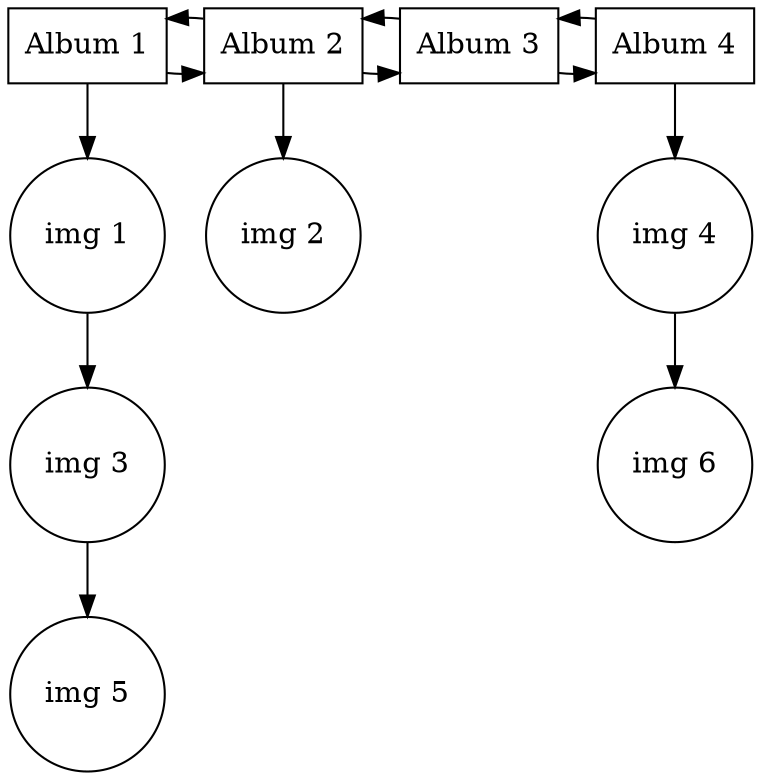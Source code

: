 digraph albums_graph {
album_0 [label="Album 1", shape=box];
album_0 -> img_1;
img_1 [label="img 1", shape=circle];
img_1 -> img_3;
img_3 [label="img 3", shape=circle];
img_3 -> img_5;
img_5 [label="img 5", shape=circle];
album_1 [label="Album 2", shape=box];
album_1 -> img_2;
img_2 [label="img 2", shape=circle];
album_2 [label="Album 3", shape=box];
album_3 [label="Album 4", shape=box];
album_3 -> img_4;
img_4 [label="img 4", shape=circle];
img_4 -> img_6;
img_6 [label="img 6", shape=circle];
{ rank=same;
album_0 -> album_1;
album_1 -> album_2;
album_1 -> album_0;
album_2 -> album_3;
album_2 -> album_1;
album_3 -> album_2;
}
}
